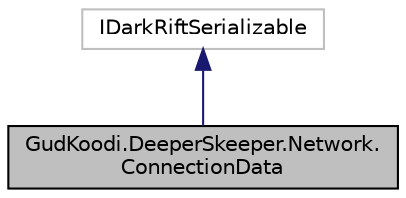 digraph "GudKoodi.DeeperSkeeper.Network.ConnectionData"
{
 // LATEX_PDF_SIZE
  edge [fontname="Helvetica",fontsize="10",labelfontname="Helvetica",labelfontsize="10"];
  node [fontname="Helvetica",fontsize="10",shape=record];
  Node1 [label="GudKoodi.DeeperSkeeper.Network.\lConnectionData",height=0.2,width=0.4,color="black", fillcolor="grey75", style="filled", fontcolor="black",tooltip="Serialization data class for sending initial data when a new client connects."];
  Node2 -> Node1 [dir="back",color="midnightblue",fontsize="10",style="solid",fontname="Helvetica"];
  Node2 [label="IDarkRiftSerializable",height=0.2,width=0.4,color="grey75", fillcolor="white", style="filled",tooltip=" "];
}
